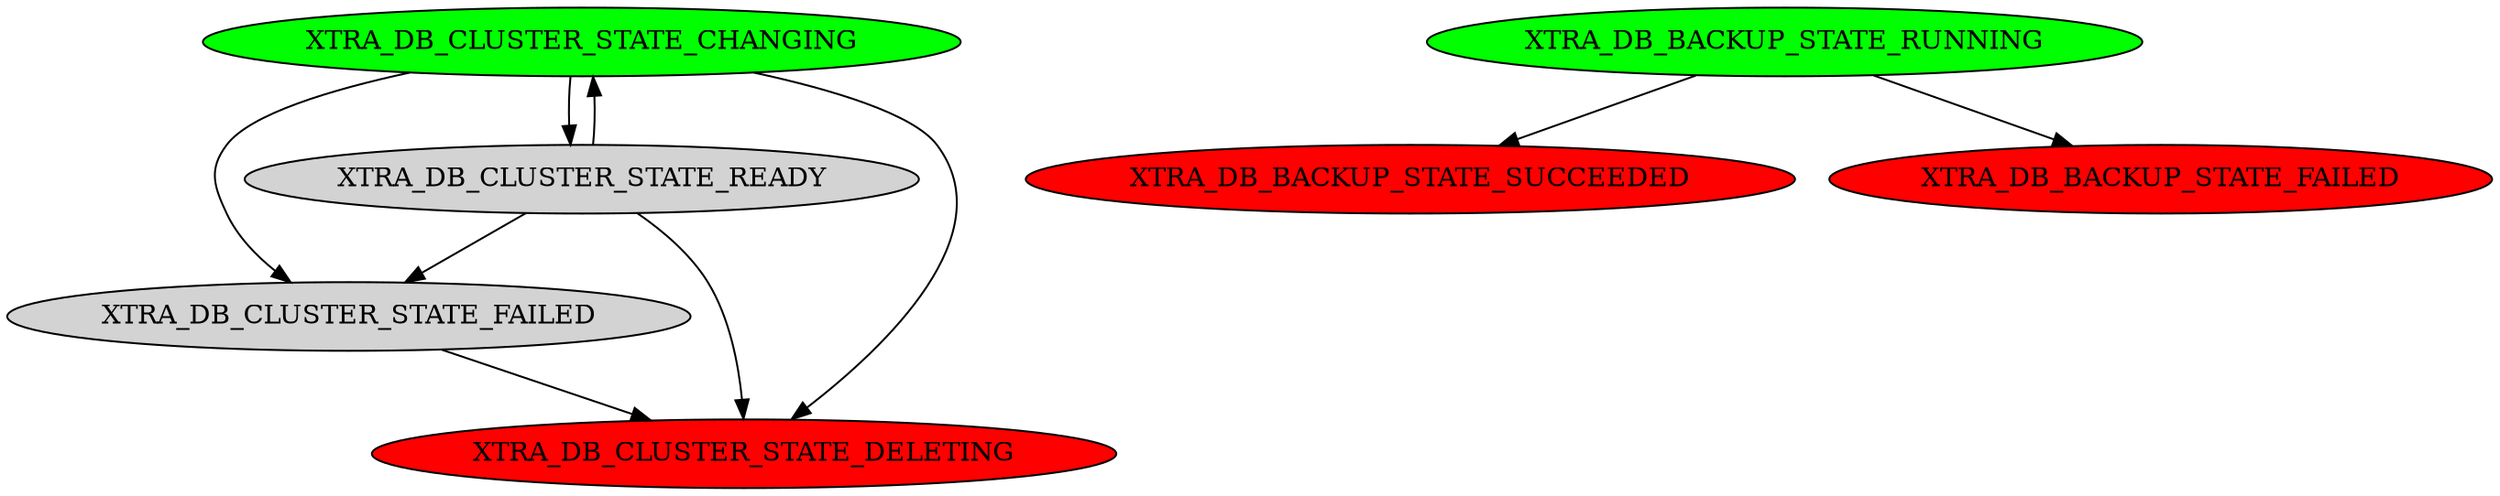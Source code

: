digraph  {

subgraph XtraDBClusterState {
  node [style=filled];

  XTRA_DB_CLUSTER_STATE_CHANGING [fillcolor=green];
  XTRA_DB_CLUSTER_STATE_READY;
  XTRA_DB_CLUSTER_STATE_FAILED;
  XTRA_DB_CLUSTER_STATE_DELETING [fillcolor=red];

  XTRA_DB_CLUSTER_STATE_CHANGING -> XTRA_DB_CLUSTER_STATE_READY;
  XTRA_DB_CLUSTER_STATE_READY -> XTRA_DB_CLUSTER_STATE_CHANGING;

  XTRA_DB_CLUSTER_STATE_CHANGING -> XTRA_DB_CLUSTER_STATE_FAILED;
  XTRA_DB_CLUSTER_STATE_READY -> XTRA_DB_CLUSTER_STATE_FAILED;

  XTRA_DB_CLUSTER_STATE_CHANGING -> XTRA_DB_CLUSTER_STATE_DELETING;
  XTRA_DB_CLUSTER_STATE_READY -> XTRA_DB_CLUSTER_STATE_DELETING;
  XTRA_DB_CLUSTER_STATE_FAILED -> XTRA_DB_CLUSTER_STATE_DELETING;
}

subgraph XtraDBBackupState {
  node [style=filled];

  XTRA_DB_BACKUP_STATE_RUNNING [fillcolor=green];
  XTRA_DB_BACKUP_STATE_SUCCEEDED [fillcolor=red];
  XTRA_DB_BACKUP_STATE_FAILED [fillcolor=red];

  XTRA_DB_BACKUP_STATE_RUNNING -> XTRA_DB_BACKUP_STATE_SUCCEEDED;
  XTRA_DB_BACKUP_STATE_RUNNING -> XTRA_DB_BACKUP_STATE_FAILED;
}

}
